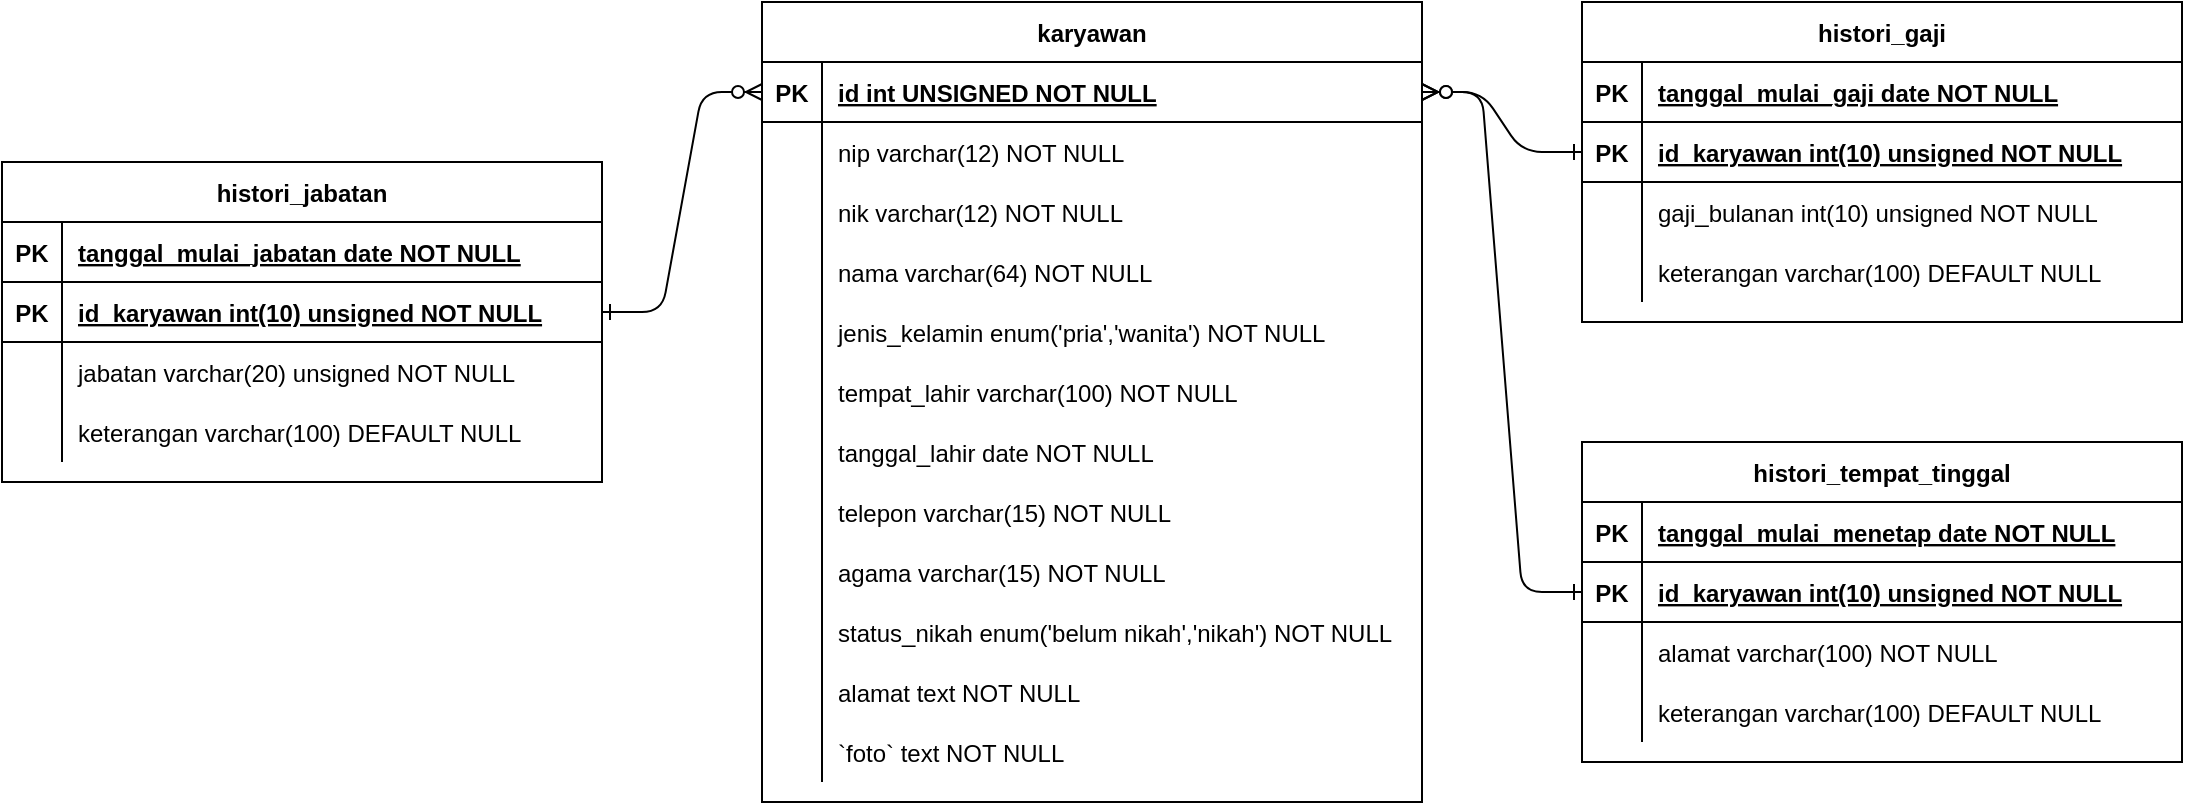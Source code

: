 <mxfile version="17.4.4" type="device"><diagram id="E1M-iYrtSIpEcQEQ9LwH" name="Page-1"><mxGraphModel dx="2233" dy="620" grid="1" gridSize="10" guides="1" tooltips="1" connect="1" arrows="1" fold="1" page="1" pageScale="1" pageWidth="827" pageHeight="1169" math="0" shadow="0"><root><mxCell id="0"/><mxCell id="1" parent="0"/><mxCell id="dPcpcnQ_r49Ll9ALHYwT-2" value="histori_gaji" style="shape=table;startSize=30;container=1;collapsible=1;childLayout=tableLayout;fixedRows=1;rowLines=0;fontStyle=1;align=center;resizeLast=1;" vertex="1" parent="1"><mxGeometry x="450" y="120" width="300" height="160" as="geometry"/></mxCell><mxCell id="dPcpcnQ_r49Ll9ALHYwT-3" value="" style="shape=partialRectangle;collapsible=0;dropTarget=0;pointerEvents=0;fillColor=none;points=[[0,0.5],[1,0.5]];portConstraint=eastwest;top=0;left=0;right=0;bottom=1;" vertex="1" parent="dPcpcnQ_r49Ll9ALHYwT-2"><mxGeometry y="30" width="300" height="30" as="geometry"/></mxCell><mxCell id="dPcpcnQ_r49Ll9ALHYwT-4" value="PK" style="shape=partialRectangle;overflow=hidden;connectable=0;fillColor=none;top=0;left=0;bottom=0;right=0;fontStyle=1;" vertex="1" parent="dPcpcnQ_r49Ll9ALHYwT-3"><mxGeometry width="30" height="30" as="geometry"><mxRectangle width="30" height="30" as="alternateBounds"/></mxGeometry></mxCell><mxCell id="dPcpcnQ_r49Ll9ALHYwT-5" value="tanggal_mulai_gaji date NOT NULL " style="shape=partialRectangle;overflow=hidden;connectable=0;fillColor=none;top=0;left=0;bottom=0;right=0;align=left;spacingLeft=6;fontStyle=5;" vertex="1" parent="dPcpcnQ_r49Ll9ALHYwT-3"><mxGeometry x="30" width="270" height="30" as="geometry"><mxRectangle width="270" height="30" as="alternateBounds"/></mxGeometry></mxCell><mxCell id="dPcpcnQ_r49Ll9ALHYwT-6" value="" style="shape=partialRectangle;collapsible=0;dropTarget=0;pointerEvents=0;fillColor=none;points=[[0,0.5],[1,0.5]];portConstraint=eastwest;top=0;left=0;right=0;bottom=1;" vertex="1" parent="dPcpcnQ_r49Ll9ALHYwT-2"><mxGeometry y="60" width="300" height="30" as="geometry"/></mxCell><mxCell id="dPcpcnQ_r49Ll9ALHYwT-7" value="PK" style="shape=partialRectangle;overflow=hidden;connectable=0;fillColor=none;top=0;left=0;bottom=0;right=0;fontStyle=1;" vertex="1" parent="dPcpcnQ_r49Ll9ALHYwT-6"><mxGeometry width="30" height="30" as="geometry"><mxRectangle width="30" height="30" as="alternateBounds"/></mxGeometry></mxCell><mxCell id="dPcpcnQ_r49Ll9ALHYwT-8" value="id_karyawan int(10) unsigned NOT NULL" style="shape=partialRectangle;overflow=hidden;connectable=0;fillColor=none;top=0;left=0;bottom=0;right=0;align=left;spacingLeft=6;fontStyle=5;" vertex="1" parent="dPcpcnQ_r49Ll9ALHYwT-6"><mxGeometry x="30" width="270" height="30" as="geometry"><mxRectangle width="270" height="30" as="alternateBounds"/></mxGeometry></mxCell><mxCell id="dPcpcnQ_r49Ll9ALHYwT-9" value="" style="shape=partialRectangle;collapsible=0;dropTarget=0;pointerEvents=0;fillColor=none;points=[[0,0.5],[1,0.5]];portConstraint=eastwest;top=0;left=0;right=0;bottom=0;" vertex="1" parent="dPcpcnQ_r49Ll9ALHYwT-2"><mxGeometry y="90" width="300" height="30" as="geometry"/></mxCell><mxCell id="dPcpcnQ_r49Ll9ALHYwT-10" value="" style="shape=partialRectangle;overflow=hidden;connectable=0;fillColor=none;top=0;left=0;bottom=0;right=0;" vertex="1" parent="dPcpcnQ_r49Ll9ALHYwT-9"><mxGeometry width="30" height="30" as="geometry"><mxRectangle width="30" height="30" as="alternateBounds"/></mxGeometry></mxCell><mxCell id="dPcpcnQ_r49Ll9ALHYwT-11" value="gaji_bulanan int(10) unsigned NOT NULL" style="shape=partialRectangle;overflow=hidden;connectable=0;fillColor=none;top=0;left=0;bottom=0;right=0;align=left;spacingLeft=6;" vertex="1" parent="dPcpcnQ_r49Ll9ALHYwT-9"><mxGeometry x="30" width="270" height="30" as="geometry"><mxRectangle width="270" height="30" as="alternateBounds"/></mxGeometry></mxCell><mxCell id="dPcpcnQ_r49Ll9ALHYwT-12" value="" style="shape=partialRectangle;collapsible=0;dropTarget=0;pointerEvents=0;fillColor=none;points=[[0,0.5],[1,0.5]];portConstraint=eastwest;top=0;left=0;right=0;bottom=0;" vertex="1" parent="dPcpcnQ_r49Ll9ALHYwT-2"><mxGeometry y="120" width="300" height="30" as="geometry"/></mxCell><mxCell id="dPcpcnQ_r49Ll9ALHYwT-13" value="" style="shape=partialRectangle;overflow=hidden;connectable=0;fillColor=none;top=0;left=0;bottom=0;right=0;" vertex="1" parent="dPcpcnQ_r49Ll9ALHYwT-12"><mxGeometry width="30" height="30" as="geometry"><mxRectangle width="30" height="30" as="alternateBounds"/></mxGeometry></mxCell><mxCell id="dPcpcnQ_r49Ll9ALHYwT-14" value="keterangan varchar(100) DEFAULT NULL" style="shape=partialRectangle;overflow=hidden;connectable=0;fillColor=none;top=0;left=0;bottom=0;right=0;align=left;spacingLeft=6;" vertex="1" parent="dPcpcnQ_r49Ll9ALHYwT-12"><mxGeometry x="30" width="270" height="30" as="geometry"><mxRectangle width="270" height="30" as="alternateBounds"/></mxGeometry></mxCell><mxCell id="dPcpcnQ_r49Ll9ALHYwT-15" value="karyawan" style="shape=table;startSize=30;container=1;collapsible=1;childLayout=tableLayout;fixedRows=1;rowLines=0;fontStyle=1;align=center;resizeLast=1;" vertex="1" parent="1"><mxGeometry x="40" y="120" width="330" height="400" as="geometry"/></mxCell><mxCell id="dPcpcnQ_r49Ll9ALHYwT-16" value="" style="shape=partialRectangle;collapsible=0;dropTarget=0;pointerEvents=0;fillColor=none;points=[[0,0.5],[1,0.5]];portConstraint=eastwest;top=0;left=0;right=0;bottom=1;" vertex="1" parent="dPcpcnQ_r49Ll9ALHYwT-15"><mxGeometry y="30" width="330" height="30" as="geometry"/></mxCell><mxCell id="dPcpcnQ_r49Ll9ALHYwT-17" value="PK" style="shape=partialRectangle;overflow=hidden;connectable=0;fillColor=none;top=0;left=0;bottom=0;right=0;fontStyle=1;" vertex="1" parent="dPcpcnQ_r49Ll9ALHYwT-16"><mxGeometry width="30" height="30" as="geometry"><mxRectangle width="30" height="30" as="alternateBounds"/></mxGeometry></mxCell><mxCell id="dPcpcnQ_r49Ll9ALHYwT-18" value="id int UNSIGNED NOT NULL " style="shape=partialRectangle;overflow=hidden;connectable=0;fillColor=none;top=0;left=0;bottom=0;right=0;align=left;spacingLeft=6;fontStyle=5;" vertex="1" parent="dPcpcnQ_r49Ll9ALHYwT-16"><mxGeometry x="30" width="300" height="30" as="geometry"><mxRectangle width="300" height="30" as="alternateBounds"/></mxGeometry></mxCell><mxCell id="dPcpcnQ_r49Ll9ALHYwT-19" value="" style="shape=partialRectangle;collapsible=0;dropTarget=0;pointerEvents=0;fillColor=none;points=[[0,0.5],[1,0.5]];portConstraint=eastwest;top=0;left=0;right=0;bottom=0;" vertex="1" parent="dPcpcnQ_r49Ll9ALHYwT-15"><mxGeometry y="60" width="330" height="30" as="geometry"/></mxCell><mxCell id="dPcpcnQ_r49Ll9ALHYwT-20" value="" style="shape=partialRectangle;overflow=hidden;connectable=0;fillColor=none;top=0;left=0;bottom=0;right=0;" vertex="1" parent="dPcpcnQ_r49Ll9ALHYwT-19"><mxGeometry width="30" height="30" as="geometry"><mxRectangle width="30" height="30" as="alternateBounds"/></mxGeometry></mxCell><mxCell id="dPcpcnQ_r49Ll9ALHYwT-21" value="nip varchar(12) NOT NULL" style="shape=partialRectangle;overflow=hidden;connectable=0;fillColor=none;top=0;left=0;bottom=0;right=0;align=left;spacingLeft=6;" vertex="1" parent="dPcpcnQ_r49Ll9ALHYwT-19"><mxGeometry x="30" width="300" height="30" as="geometry"><mxRectangle width="300" height="30" as="alternateBounds"/></mxGeometry></mxCell><mxCell id="dPcpcnQ_r49Ll9ALHYwT-22" value="" style="shape=partialRectangle;collapsible=0;dropTarget=0;pointerEvents=0;fillColor=none;points=[[0,0.5],[1,0.5]];portConstraint=eastwest;top=0;left=0;right=0;bottom=0;" vertex="1" parent="dPcpcnQ_r49Ll9ALHYwT-15"><mxGeometry y="90" width="330" height="30" as="geometry"/></mxCell><mxCell id="dPcpcnQ_r49Ll9ALHYwT-23" value="" style="shape=partialRectangle;overflow=hidden;connectable=0;fillColor=none;top=0;left=0;bottom=0;right=0;" vertex="1" parent="dPcpcnQ_r49Ll9ALHYwT-22"><mxGeometry width="30" height="30" as="geometry"><mxRectangle width="30" height="30" as="alternateBounds"/></mxGeometry></mxCell><mxCell id="dPcpcnQ_r49Ll9ALHYwT-24" value="nik varchar(12) NOT NULL" style="shape=partialRectangle;overflow=hidden;connectable=0;fillColor=none;top=0;left=0;bottom=0;right=0;align=left;spacingLeft=6;" vertex="1" parent="dPcpcnQ_r49Ll9ALHYwT-22"><mxGeometry x="30" width="300" height="30" as="geometry"><mxRectangle width="300" height="30" as="alternateBounds"/></mxGeometry></mxCell><mxCell id="dPcpcnQ_r49Ll9ALHYwT-25" value="" style="shape=partialRectangle;collapsible=0;dropTarget=0;pointerEvents=0;fillColor=none;points=[[0,0.5],[1,0.5]];portConstraint=eastwest;top=0;left=0;right=0;bottom=0;" vertex="1" parent="dPcpcnQ_r49Ll9ALHYwT-15"><mxGeometry y="120" width="330" height="30" as="geometry"/></mxCell><mxCell id="dPcpcnQ_r49Ll9ALHYwT-26" value="" style="shape=partialRectangle;overflow=hidden;connectable=0;fillColor=none;top=0;left=0;bottom=0;right=0;" vertex="1" parent="dPcpcnQ_r49Ll9ALHYwT-25"><mxGeometry width="30" height="30" as="geometry"><mxRectangle width="30" height="30" as="alternateBounds"/></mxGeometry></mxCell><mxCell id="dPcpcnQ_r49Ll9ALHYwT-27" value="nama varchar(64) NOT NULL" style="shape=partialRectangle;overflow=hidden;connectable=0;fillColor=none;top=0;left=0;bottom=0;right=0;align=left;spacingLeft=6;" vertex="1" parent="dPcpcnQ_r49Ll9ALHYwT-25"><mxGeometry x="30" width="300" height="30" as="geometry"><mxRectangle width="300" height="30" as="alternateBounds"/></mxGeometry></mxCell><mxCell id="dPcpcnQ_r49Ll9ALHYwT-28" value="" style="shape=partialRectangle;collapsible=0;dropTarget=0;pointerEvents=0;fillColor=none;points=[[0,0.5],[1,0.5]];portConstraint=eastwest;top=0;left=0;right=0;bottom=0;" vertex="1" parent="dPcpcnQ_r49Ll9ALHYwT-15"><mxGeometry y="150" width="330" height="30" as="geometry"/></mxCell><mxCell id="dPcpcnQ_r49Ll9ALHYwT-29" value="" style="shape=partialRectangle;overflow=hidden;connectable=0;fillColor=none;top=0;left=0;bottom=0;right=0;" vertex="1" parent="dPcpcnQ_r49Ll9ALHYwT-28"><mxGeometry width="30" height="30" as="geometry"><mxRectangle width="30" height="30" as="alternateBounds"/></mxGeometry></mxCell><mxCell id="dPcpcnQ_r49Ll9ALHYwT-30" value="jenis_kelamin enum('pria','wanita') NOT NULL" style="shape=partialRectangle;overflow=hidden;connectable=0;fillColor=none;top=0;left=0;bottom=0;right=0;align=left;spacingLeft=6;" vertex="1" parent="dPcpcnQ_r49Ll9ALHYwT-28"><mxGeometry x="30" width="300" height="30" as="geometry"><mxRectangle width="300" height="30" as="alternateBounds"/></mxGeometry></mxCell><mxCell id="dPcpcnQ_r49Ll9ALHYwT-31" value="" style="shape=partialRectangle;collapsible=0;dropTarget=0;pointerEvents=0;fillColor=none;points=[[0,0.5],[1,0.5]];portConstraint=eastwest;top=0;left=0;right=0;bottom=0;" vertex="1" parent="dPcpcnQ_r49Ll9ALHYwT-15"><mxGeometry y="180" width="330" height="30" as="geometry"/></mxCell><mxCell id="dPcpcnQ_r49Ll9ALHYwT-32" value="" style="shape=partialRectangle;overflow=hidden;connectable=0;fillColor=none;top=0;left=0;bottom=0;right=0;" vertex="1" parent="dPcpcnQ_r49Ll9ALHYwT-31"><mxGeometry width="30" height="30" as="geometry"><mxRectangle width="30" height="30" as="alternateBounds"/></mxGeometry></mxCell><mxCell id="dPcpcnQ_r49Ll9ALHYwT-33" value="tempat_lahir varchar(100) NOT NULL" style="shape=partialRectangle;overflow=hidden;connectable=0;fillColor=none;top=0;left=0;bottom=0;right=0;align=left;spacingLeft=6;" vertex="1" parent="dPcpcnQ_r49Ll9ALHYwT-31"><mxGeometry x="30" width="300" height="30" as="geometry"><mxRectangle width="300" height="30" as="alternateBounds"/></mxGeometry></mxCell><mxCell id="dPcpcnQ_r49Ll9ALHYwT-34" value="" style="shape=partialRectangle;collapsible=0;dropTarget=0;pointerEvents=0;fillColor=none;points=[[0,0.5],[1,0.5]];portConstraint=eastwest;top=0;left=0;right=0;bottom=0;" vertex="1" parent="dPcpcnQ_r49Ll9ALHYwT-15"><mxGeometry y="210" width="330" height="30" as="geometry"/></mxCell><mxCell id="dPcpcnQ_r49Ll9ALHYwT-35" value="" style="shape=partialRectangle;overflow=hidden;connectable=0;fillColor=none;top=0;left=0;bottom=0;right=0;" vertex="1" parent="dPcpcnQ_r49Ll9ALHYwT-34"><mxGeometry width="30" height="30" as="geometry"><mxRectangle width="30" height="30" as="alternateBounds"/></mxGeometry></mxCell><mxCell id="dPcpcnQ_r49Ll9ALHYwT-36" value="tanggal_lahir date NOT NULL" style="shape=partialRectangle;overflow=hidden;connectable=0;fillColor=none;top=0;left=0;bottom=0;right=0;align=left;spacingLeft=6;" vertex="1" parent="dPcpcnQ_r49Ll9ALHYwT-34"><mxGeometry x="30" width="300" height="30" as="geometry"><mxRectangle width="300" height="30" as="alternateBounds"/></mxGeometry></mxCell><mxCell id="dPcpcnQ_r49Ll9ALHYwT-37" value="" style="shape=partialRectangle;collapsible=0;dropTarget=0;pointerEvents=0;fillColor=none;points=[[0,0.5],[1,0.5]];portConstraint=eastwest;top=0;left=0;right=0;bottom=0;" vertex="1" parent="dPcpcnQ_r49Ll9ALHYwT-15"><mxGeometry y="240" width="330" height="30" as="geometry"/></mxCell><mxCell id="dPcpcnQ_r49Ll9ALHYwT-38" value="" style="shape=partialRectangle;overflow=hidden;connectable=0;fillColor=none;top=0;left=0;bottom=0;right=0;" vertex="1" parent="dPcpcnQ_r49Ll9ALHYwT-37"><mxGeometry width="30" height="30" as="geometry"><mxRectangle width="30" height="30" as="alternateBounds"/></mxGeometry></mxCell><mxCell id="dPcpcnQ_r49Ll9ALHYwT-39" value="telepon varchar(15) NOT NULL" style="shape=partialRectangle;overflow=hidden;connectable=0;fillColor=none;top=0;left=0;bottom=0;right=0;align=left;spacingLeft=6;" vertex="1" parent="dPcpcnQ_r49Ll9ALHYwT-37"><mxGeometry x="30" width="300" height="30" as="geometry"><mxRectangle width="300" height="30" as="alternateBounds"/></mxGeometry></mxCell><mxCell id="dPcpcnQ_r49Ll9ALHYwT-40" value="" style="shape=partialRectangle;collapsible=0;dropTarget=0;pointerEvents=0;fillColor=none;points=[[0,0.5],[1,0.5]];portConstraint=eastwest;top=0;left=0;right=0;bottom=0;" vertex="1" parent="dPcpcnQ_r49Ll9ALHYwT-15"><mxGeometry y="270" width="330" height="30" as="geometry"/></mxCell><mxCell id="dPcpcnQ_r49Ll9ALHYwT-41" value="" style="shape=partialRectangle;overflow=hidden;connectable=0;fillColor=none;top=0;left=0;bottom=0;right=0;" vertex="1" parent="dPcpcnQ_r49Ll9ALHYwT-40"><mxGeometry width="30" height="30" as="geometry"><mxRectangle width="30" height="30" as="alternateBounds"/></mxGeometry></mxCell><mxCell id="dPcpcnQ_r49Ll9ALHYwT-42" value="agama varchar(15) NOT NULL" style="shape=partialRectangle;overflow=hidden;connectable=0;fillColor=none;top=0;left=0;bottom=0;right=0;align=left;spacingLeft=6;" vertex="1" parent="dPcpcnQ_r49Ll9ALHYwT-40"><mxGeometry x="30" width="300" height="30" as="geometry"><mxRectangle width="300" height="30" as="alternateBounds"/></mxGeometry></mxCell><mxCell id="dPcpcnQ_r49Ll9ALHYwT-43" value="" style="shape=partialRectangle;collapsible=0;dropTarget=0;pointerEvents=0;fillColor=none;points=[[0,0.5],[1,0.5]];portConstraint=eastwest;top=0;left=0;right=0;bottom=0;" vertex="1" parent="dPcpcnQ_r49Ll9ALHYwT-15"><mxGeometry y="300" width="330" height="30" as="geometry"/></mxCell><mxCell id="dPcpcnQ_r49Ll9ALHYwT-44" value="" style="shape=partialRectangle;overflow=hidden;connectable=0;fillColor=none;top=0;left=0;bottom=0;right=0;" vertex="1" parent="dPcpcnQ_r49Ll9ALHYwT-43"><mxGeometry width="30" height="30" as="geometry"><mxRectangle width="30" height="30" as="alternateBounds"/></mxGeometry></mxCell><mxCell id="dPcpcnQ_r49Ll9ALHYwT-45" value="status_nikah enum('belum nikah','nikah') NOT NULL" style="shape=partialRectangle;overflow=hidden;connectable=0;fillColor=none;top=0;left=0;bottom=0;right=0;align=left;spacingLeft=6;" vertex="1" parent="dPcpcnQ_r49Ll9ALHYwT-43"><mxGeometry x="30" width="300" height="30" as="geometry"><mxRectangle width="300" height="30" as="alternateBounds"/></mxGeometry></mxCell><mxCell id="dPcpcnQ_r49Ll9ALHYwT-46" value="" style="shape=partialRectangle;collapsible=0;dropTarget=0;pointerEvents=0;fillColor=none;points=[[0,0.5],[1,0.5]];portConstraint=eastwest;top=0;left=0;right=0;bottom=0;" vertex="1" parent="dPcpcnQ_r49Ll9ALHYwT-15"><mxGeometry y="330" width="330" height="30" as="geometry"/></mxCell><mxCell id="dPcpcnQ_r49Ll9ALHYwT-47" value="" style="shape=partialRectangle;overflow=hidden;connectable=0;fillColor=none;top=0;left=0;bottom=0;right=0;" vertex="1" parent="dPcpcnQ_r49Ll9ALHYwT-46"><mxGeometry width="30" height="30" as="geometry"><mxRectangle width="30" height="30" as="alternateBounds"/></mxGeometry></mxCell><mxCell id="dPcpcnQ_r49Ll9ALHYwT-48" value="alamat text NOT NULL" style="shape=partialRectangle;overflow=hidden;connectable=0;fillColor=none;top=0;left=0;bottom=0;right=0;align=left;spacingLeft=6;" vertex="1" parent="dPcpcnQ_r49Ll9ALHYwT-46"><mxGeometry x="30" width="300" height="30" as="geometry"><mxRectangle width="300" height="30" as="alternateBounds"/></mxGeometry></mxCell><mxCell id="dPcpcnQ_r49Ll9ALHYwT-49" value="" style="shape=partialRectangle;collapsible=0;dropTarget=0;pointerEvents=0;fillColor=none;points=[[0,0.5],[1,0.5]];portConstraint=eastwest;top=0;left=0;right=0;bottom=0;" vertex="1" parent="dPcpcnQ_r49Ll9ALHYwT-15"><mxGeometry y="360" width="330" height="30" as="geometry"/></mxCell><mxCell id="dPcpcnQ_r49Ll9ALHYwT-50" value="" style="shape=partialRectangle;overflow=hidden;connectable=0;fillColor=none;top=0;left=0;bottom=0;right=0;" vertex="1" parent="dPcpcnQ_r49Ll9ALHYwT-49"><mxGeometry width="30" height="30" as="geometry"><mxRectangle width="30" height="30" as="alternateBounds"/></mxGeometry></mxCell><mxCell id="dPcpcnQ_r49Ll9ALHYwT-51" value="`foto` text NOT NULL" style="shape=partialRectangle;overflow=hidden;connectable=0;fillColor=none;top=0;left=0;bottom=0;right=0;align=left;spacingLeft=6;" vertex="1" parent="dPcpcnQ_r49Ll9ALHYwT-49"><mxGeometry x="30" width="300" height="30" as="geometry"><mxRectangle width="300" height="30" as="alternateBounds"/></mxGeometry></mxCell><mxCell id="dPcpcnQ_r49Ll9ALHYwT-52" value="" style="edgeStyle=entityRelationEdgeStyle;endArrow=ERzeroToMany;startArrow=ERone;endFill=1;startFill=0;" edge="1" parent="1" source="dPcpcnQ_r49Ll9ALHYwT-6" target="dPcpcnQ_r49Ll9ALHYwT-16"><mxGeometry width="100" height="100" relative="1" as="geometry"><mxPoint x="340" y="720" as="sourcePoint"/><mxPoint x="440" y="620" as="targetPoint"/></mxGeometry></mxCell><mxCell id="dPcpcnQ_r49Ll9ALHYwT-53" value="histori_tempat_tinggal" style="shape=table;startSize=30;container=1;collapsible=1;childLayout=tableLayout;fixedRows=1;rowLines=0;fontStyle=1;align=center;resizeLast=1;" vertex="1" parent="1"><mxGeometry x="450" y="340" width="300" height="160" as="geometry"/></mxCell><mxCell id="dPcpcnQ_r49Ll9ALHYwT-54" value="" style="shape=partialRectangle;collapsible=0;dropTarget=0;pointerEvents=0;fillColor=none;points=[[0,0.5],[1,0.5]];portConstraint=eastwest;top=0;left=0;right=0;bottom=1;" vertex="1" parent="dPcpcnQ_r49Ll9ALHYwT-53"><mxGeometry y="30" width="300" height="30" as="geometry"/></mxCell><mxCell id="dPcpcnQ_r49Ll9ALHYwT-55" value="PK" style="shape=partialRectangle;overflow=hidden;connectable=0;fillColor=none;top=0;left=0;bottom=0;right=0;fontStyle=1;" vertex="1" parent="dPcpcnQ_r49Ll9ALHYwT-54"><mxGeometry width="30" height="30" as="geometry"><mxRectangle width="30" height="30" as="alternateBounds"/></mxGeometry></mxCell><mxCell id="dPcpcnQ_r49Ll9ALHYwT-56" value="tanggal_mulai_menetap date NOT NULL" style="shape=partialRectangle;overflow=hidden;connectable=0;fillColor=none;top=0;left=0;bottom=0;right=0;align=left;spacingLeft=6;fontStyle=5;" vertex="1" parent="dPcpcnQ_r49Ll9ALHYwT-54"><mxGeometry x="30" width="270" height="30" as="geometry"><mxRectangle width="270" height="30" as="alternateBounds"/></mxGeometry></mxCell><mxCell id="dPcpcnQ_r49Ll9ALHYwT-57" value="" style="shape=partialRectangle;collapsible=0;dropTarget=0;pointerEvents=0;fillColor=none;points=[[0,0.5],[1,0.5]];portConstraint=eastwest;top=0;left=0;right=0;bottom=1;" vertex="1" parent="dPcpcnQ_r49Ll9ALHYwT-53"><mxGeometry y="60" width="300" height="30" as="geometry"/></mxCell><mxCell id="dPcpcnQ_r49Ll9ALHYwT-58" value="PK" style="shape=partialRectangle;overflow=hidden;connectable=0;fillColor=none;top=0;left=0;bottom=0;right=0;fontStyle=1;" vertex="1" parent="dPcpcnQ_r49Ll9ALHYwT-57"><mxGeometry width="30" height="30" as="geometry"><mxRectangle width="30" height="30" as="alternateBounds"/></mxGeometry></mxCell><mxCell id="dPcpcnQ_r49Ll9ALHYwT-59" value="id_karyawan int(10) unsigned NOT NULL" style="shape=partialRectangle;overflow=hidden;connectable=0;fillColor=none;top=0;left=0;bottom=0;right=0;align=left;spacingLeft=6;fontStyle=5;" vertex="1" parent="dPcpcnQ_r49Ll9ALHYwT-57"><mxGeometry x="30" width="270" height="30" as="geometry"><mxRectangle width="270" height="30" as="alternateBounds"/></mxGeometry></mxCell><mxCell id="dPcpcnQ_r49Ll9ALHYwT-60" value="" style="shape=partialRectangle;collapsible=0;dropTarget=0;pointerEvents=0;fillColor=none;points=[[0,0.5],[1,0.5]];portConstraint=eastwest;top=0;left=0;right=0;bottom=0;" vertex="1" parent="dPcpcnQ_r49Ll9ALHYwT-53"><mxGeometry y="90" width="300" height="30" as="geometry"/></mxCell><mxCell id="dPcpcnQ_r49Ll9ALHYwT-61" value="" style="shape=partialRectangle;overflow=hidden;connectable=0;fillColor=none;top=0;left=0;bottom=0;right=0;" vertex="1" parent="dPcpcnQ_r49Ll9ALHYwT-60"><mxGeometry width="30" height="30" as="geometry"><mxRectangle width="30" height="30" as="alternateBounds"/></mxGeometry></mxCell><mxCell id="dPcpcnQ_r49Ll9ALHYwT-62" value="alamat varchar(100) NOT NULL" style="shape=partialRectangle;overflow=hidden;connectable=0;fillColor=none;top=0;left=0;bottom=0;right=0;align=left;spacingLeft=6;" vertex="1" parent="dPcpcnQ_r49Ll9ALHYwT-60"><mxGeometry x="30" width="270" height="30" as="geometry"><mxRectangle width="270" height="30" as="alternateBounds"/></mxGeometry></mxCell><mxCell id="dPcpcnQ_r49Ll9ALHYwT-63" value="" style="shape=partialRectangle;collapsible=0;dropTarget=0;pointerEvents=0;fillColor=none;points=[[0,0.5],[1,0.5]];portConstraint=eastwest;top=0;left=0;right=0;bottom=0;" vertex="1" parent="dPcpcnQ_r49Ll9ALHYwT-53"><mxGeometry y="120" width="300" height="30" as="geometry"/></mxCell><mxCell id="dPcpcnQ_r49Ll9ALHYwT-64" value="" style="shape=partialRectangle;overflow=hidden;connectable=0;fillColor=none;top=0;left=0;bottom=0;right=0;" vertex="1" parent="dPcpcnQ_r49Ll9ALHYwT-63"><mxGeometry width="30" height="30" as="geometry"><mxRectangle width="30" height="30" as="alternateBounds"/></mxGeometry></mxCell><mxCell id="dPcpcnQ_r49Ll9ALHYwT-65" value="keterangan varchar(100) DEFAULT NULL" style="shape=partialRectangle;overflow=hidden;connectable=0;fillColor=none;top=0;left=0;bottom=0;right=0;align=left;spacingLeft=6;" vertex="1" parent="dPcpcnQ_r49Ll9ALHYwT-63"><mxGeometry x="30" width="270" height="30" as="geometry"><mxRectangle width="270" height="30" as="alternateBounds"/></mxGeometry></mxCell><mxCell id="dPcpcnQ_r49Ll9ALHYwT-66" value="histori_jabatan" style="shape=table;startSize=30;container=1;collapsible=1;childLayout=tableLayout;fixedRows=1;rowLines=0;fontStyle=1;align=center;resizeLast=1;" vertex="1" parent="1"><mxGeometry x="-340" y="200" width="300" height="160" as="geometry"/></mxCell><mxCell id="dPcpcnQ_r49Ll9ALHYwT-67" value="" style="shape=partialRectangle;collapsible=0;dropTarget=0;pointerEvents=0;fillColor=none;points=[[0,0.5],[1,0.5]];portConstraint=eastwest;top=0;left=0;right=0;bottom=1;" vertex="1" parent="dPcpcnQ_r49Ll9ALHYwT-66"><mxGeometry y="30" width="300" height="30" as="geometry"/></mxCell><mxCell id="dPcpcnQ_r49Ll9ALHYwT-68" value="PK" style="shape=partialRectangle;overflow=hidden;connectable=0;fillColor=none;top=0;left=0;bottom=0;right=0;fontStyle=1;" vertex="1" parent="dPcpcnQ_r49Ll9ALHYwT-67"><mxGeometry width="30" height="30" as="geometry"><mxRectangle width="30" height="30" as="alternateBounds"/></mxGeometry></mxCell><mxCell id="dPcpcnQ_r49Ll9ALHYwT-69" value="tanggal_mulai_jabatan date NOT NULL" style="shape=partialRectangle;overflow=hidden;connectable=0;fillColor=none;top=0;left=0;bottom=0;right=0;align=left;spacingLeft=6;fontStyle=5;" vertex="1" parent="dPcpcnQ_r49Ll9ALHYwT-67"><mxGeometry x="30" width="270" height="30" as="geometry"><mxRectangle width="270" height="30" as="alternateBounds"/></mxGeometry></mxCell><mxCell id="dPcpcnQ_r49Ll9ALHYwT-70" value="" style="shape=partialRectangle;collapsible=0;dropTarget=0;pointerEvents=0;fillColor=none;points=[[0,0.5],[1,0.5]];portConstraint=eastwest;top=0;left=0;right=0;bottom=1;" vertex="1" parent="dPcpcnQ_r49Ll9ALHYwT-66"><mxGeometry y="60" width="300" height="30" as="geometry"/></mxCell><mxCell id="dPcpcnQ_r49Ll9ALHYwT-71" value="PK" style="shape=partialRectangle;overflow=hidden;connectable=0;fillColor=none;top=0;left=0;bottom=0;right=0;fontStyle=1;" vertex="1" parent="dPcpcnQ_r49Ll9ALHYwT-70"><mxGeometry width="30" height="30" as="geometry"><mxRectangle width="30" height="30" as="alternateBounds"/></mxGeometry></mxCell><mxCell id="dPcpcnQ_r49Ll9ALHYwT-72" value="id_karyawan int(10) unsigned NOT NULL" style="shape=partialRectangle;overflow=hidden;connectable=0;fillColor=none;top=0;left=0;bottom=0;right=0;align=left;spacingLeft=6;fontStyle=5;" vertex="1" parent="dPcpcnQ_r49Ll9ALHYwT-70"><mxGeometry x="30" width="270" height="30" as="geometry"><mxRectangle width="270" height="30" as="alternateBounds"/></mxGeometry></mxCell><mxCell id="dPcpcnQ_r49Ll9ALHYwT-73" value="" style="shape=partialRectangle;collapsible=0;dropTarget=0;pointerEvents=0;fillColor=none;points=[[0,0.5],[1,0.5]];portConstraint=eastwest;top=0;left=0;right=0;bottom=0;" vertex="1" parent="dPcpcnQ_r49Ll9ALHYwT-66"><mxGeometry y="90" width="300" height="30" as="geometry"/></mxCell><mxCell id="dPcpcnQ_r49Ll9ALHYwT-74" value="" style="shape=partialRectangle;overflow=hidden;connectable=0;fillColor=none;top=0;left=0;bottom=0;right=0;" vertex="1" parent="dPcpcnQ_r49Ll9ALHYwT-73"><mxGeometry width="30" height="30" as="geometry"><mxRectangle width="30" height="30" as="alternateBounds"/></mxGeometry></mxCell><mxCell id="dPcpcnQ_r49Ll9ALHYwT-75" value="jabatan varchar(20) unsigned NOT NULL" style="shape=partialRectangle;overflow=hidden;connectable=0;fillColor=none;top=0;left=0;bottom=0;right=0;align=left;spacingLeft=6;" vertex="1" parent="dPcpcnQ_r49Ll9ALHYwT-73"><mxGeometry x="30" width="270" height="30" as="geometry"><mxRectangle width="270" height="30" as="alternateBounds"/></mxGeometry></mxCell><mxCell id="dPcpcnQ_r49Ll9ALHYwT-76" value="" style="shape=partialRectangle;collapsible=0;dropTarget=0;pointerEvents=0;fillColor=none;points=[[0,0.5],[1,0.5]];portConstraint=eastwest;top=0;left=0;right=0;bottom=0;" vertex="1" parent="dPcpcnQ_r49Ll9ALHYwT-66"><mxGeometry y="120" width="300" height="30" as="geometry"/></mxCell><mxCell id="dPcpcnQ_r49Ll9ALHYwT-77" value="" style="shape=partialRectangle;overflow=hidden;connectable=0;fillColor=none;top=0;left=0;bottom=0;right=0;" vertex="1" parent="dPcpcnQ_r49Ll9ALHYwT-76"><mxGeometry width="30" height="30" as="geometry"><mxRectangle width="30" height="30" as="alternateBounds"/></mxGeometry></mxCell><mxCell id="dPcpcnQ_r49Ll9ALHYwT-78" value="keterangan varchar(100) DEFAULT NULL" style="shape=partialRectangle;overflow=hidden;connectable=0;fillColor=none;top=0;left=0;bottom=0;right=0;align=left;spacingLeft=6;" vertex="1" parent="dPcpcnQ_r49Ll9ALHYwT-76"><mxGeometry x="30" width="270" height="30" as="geometry"><mxRectangle width="270" height="30" as="alternateBounds"/></mxGeometry></mxCell><mxCell id="dPcpcnQ_r49Ll9ALHYwT-79" value="" style="edgeStyle=entityRelationEdgeStyle;endArrow=ERzeroToMany;startArrow=ERone;endFill=1;startFill=0;" edge="1" parent="1" source="dPcpcnQ_r49Ll9ALHYwT-57" target="dPcpcnQ_r49Ll9ALHYwT-16"><mxGeometry width="100" height="100" relative="1" as="geometry"><mxPoint x="460" y="205" as="sourcePoint"/><mxPoint x="380" y="175" as="targetPoint"/></mxGeometry></mxCell><mxCell id="dPcpcnQ_r49Ll9ALHYwT-80" value="" style="edgeStyle=entityRelationEdgeStyle;endArrow=ERzeroToMany;startArrow=ERone;endFill=1;startFill=0;" edge="1" parent="1" source="dPcpcnQ_r49Ll9ALHYwT-70" target="dPcpcnQ_r49Ll9ALHYwT-16"><mxGeometry width="100" height="100" relative="1" as="geometry"><mxPoint x="460" y="205" as="sourcePoint"/><mxPoint x="380" y="175" as="targetPoint"/></mxGeometry></mxCell></root></mxGraphModel></diagram></mxfile>